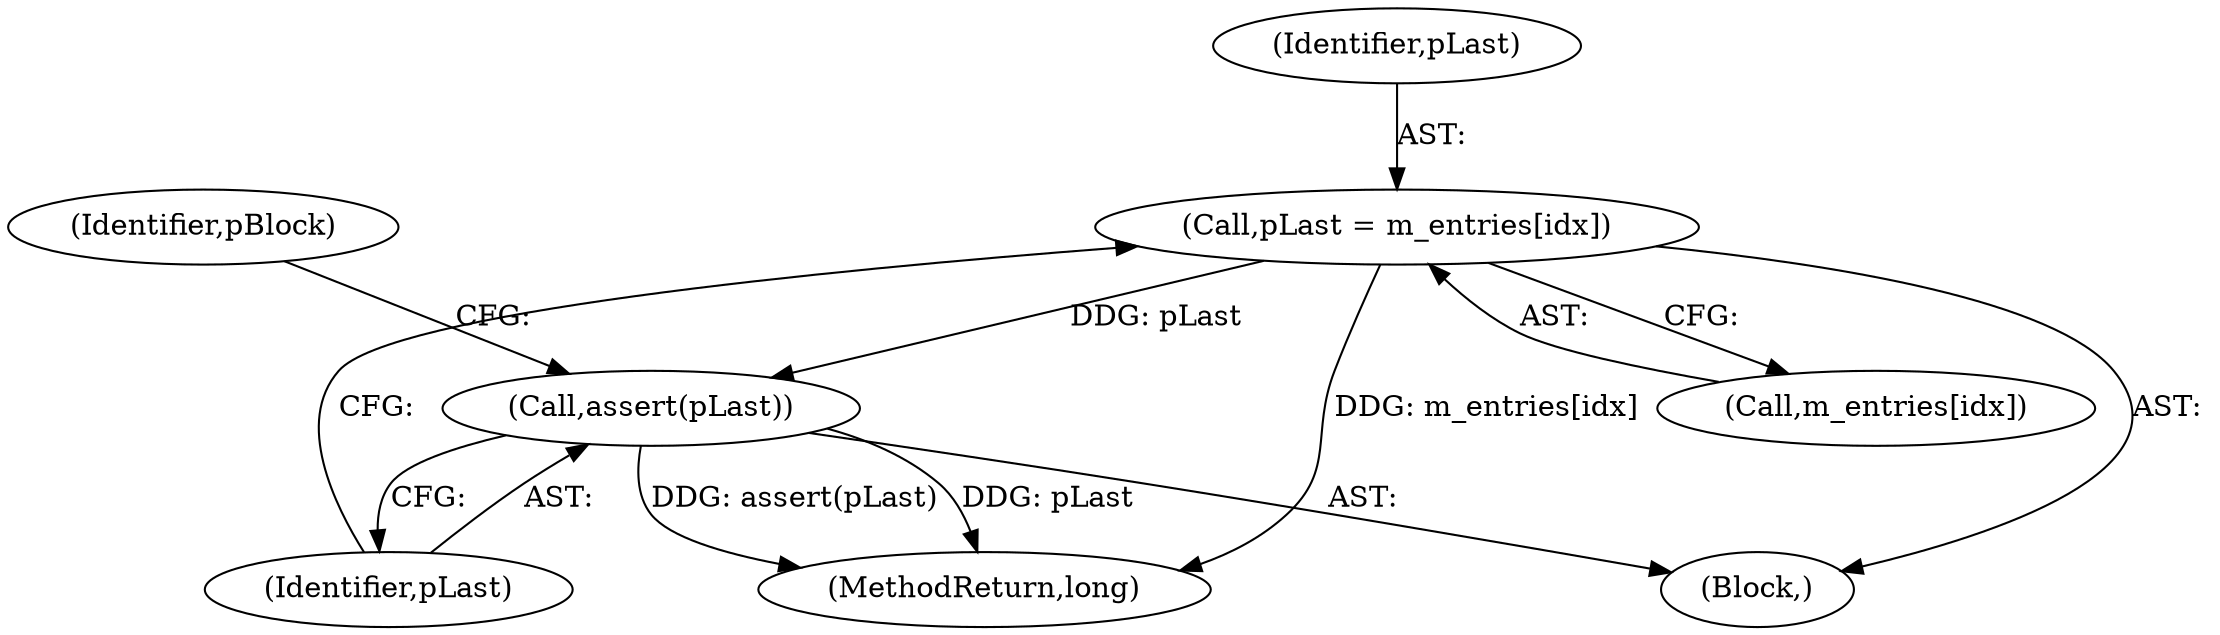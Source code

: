 digraph "1_Android_04839626ed859623901ebd3a5fd483982186b59d_171@array" {
"1000537" [label="(Call,pLast = m_entries[idx])"];
"1000542" [label="(Call,assert(pLast))"];
"1000530" [label="(Block,)"];
"1000538" [label="(Identifier,pLast)"];
"1000543" [label="(Identifier,pLast)"];
"1000599" [label="(MethodReturn,long)"];
"1000542" [label="(Call,assert(pLast))"];
"1000545" [label="(Identifier,pBlock)"];
"1000537" [label="(Call,pLast = m_entries[idx])"];
"1000539" [label="(Call,m_entries[idx])"];
"1000537" -> "1000530"  [label="AST: "];
"1000537" -> "1000539"  [label="CFG: "];
"1000538" -> "1000537"  [label="AST: "];
"1000539" -> "1000537"  [label="AST: "];
"1000543" -> "1000537"  [label="CFG: "];
"1000537" -> "1000599"  [label="DDG: m_entries[idx]"];
"1000537" -> "1000542"  [label="DDG: pLast"];
"1000542" -> "1000530"  [label="AST: "];
"1000542" -> "1000543"  [label="CFG: "];
"1000543" -> "1000542"  [label="AST: "];
"1000545" -> "1000542"  [label="CFG: "];
"1000542" -> "1000599"  [label="DDG: assert(pLast)"];
"1000542" -> "1000599"  [label="DDG: pLast"];
}
